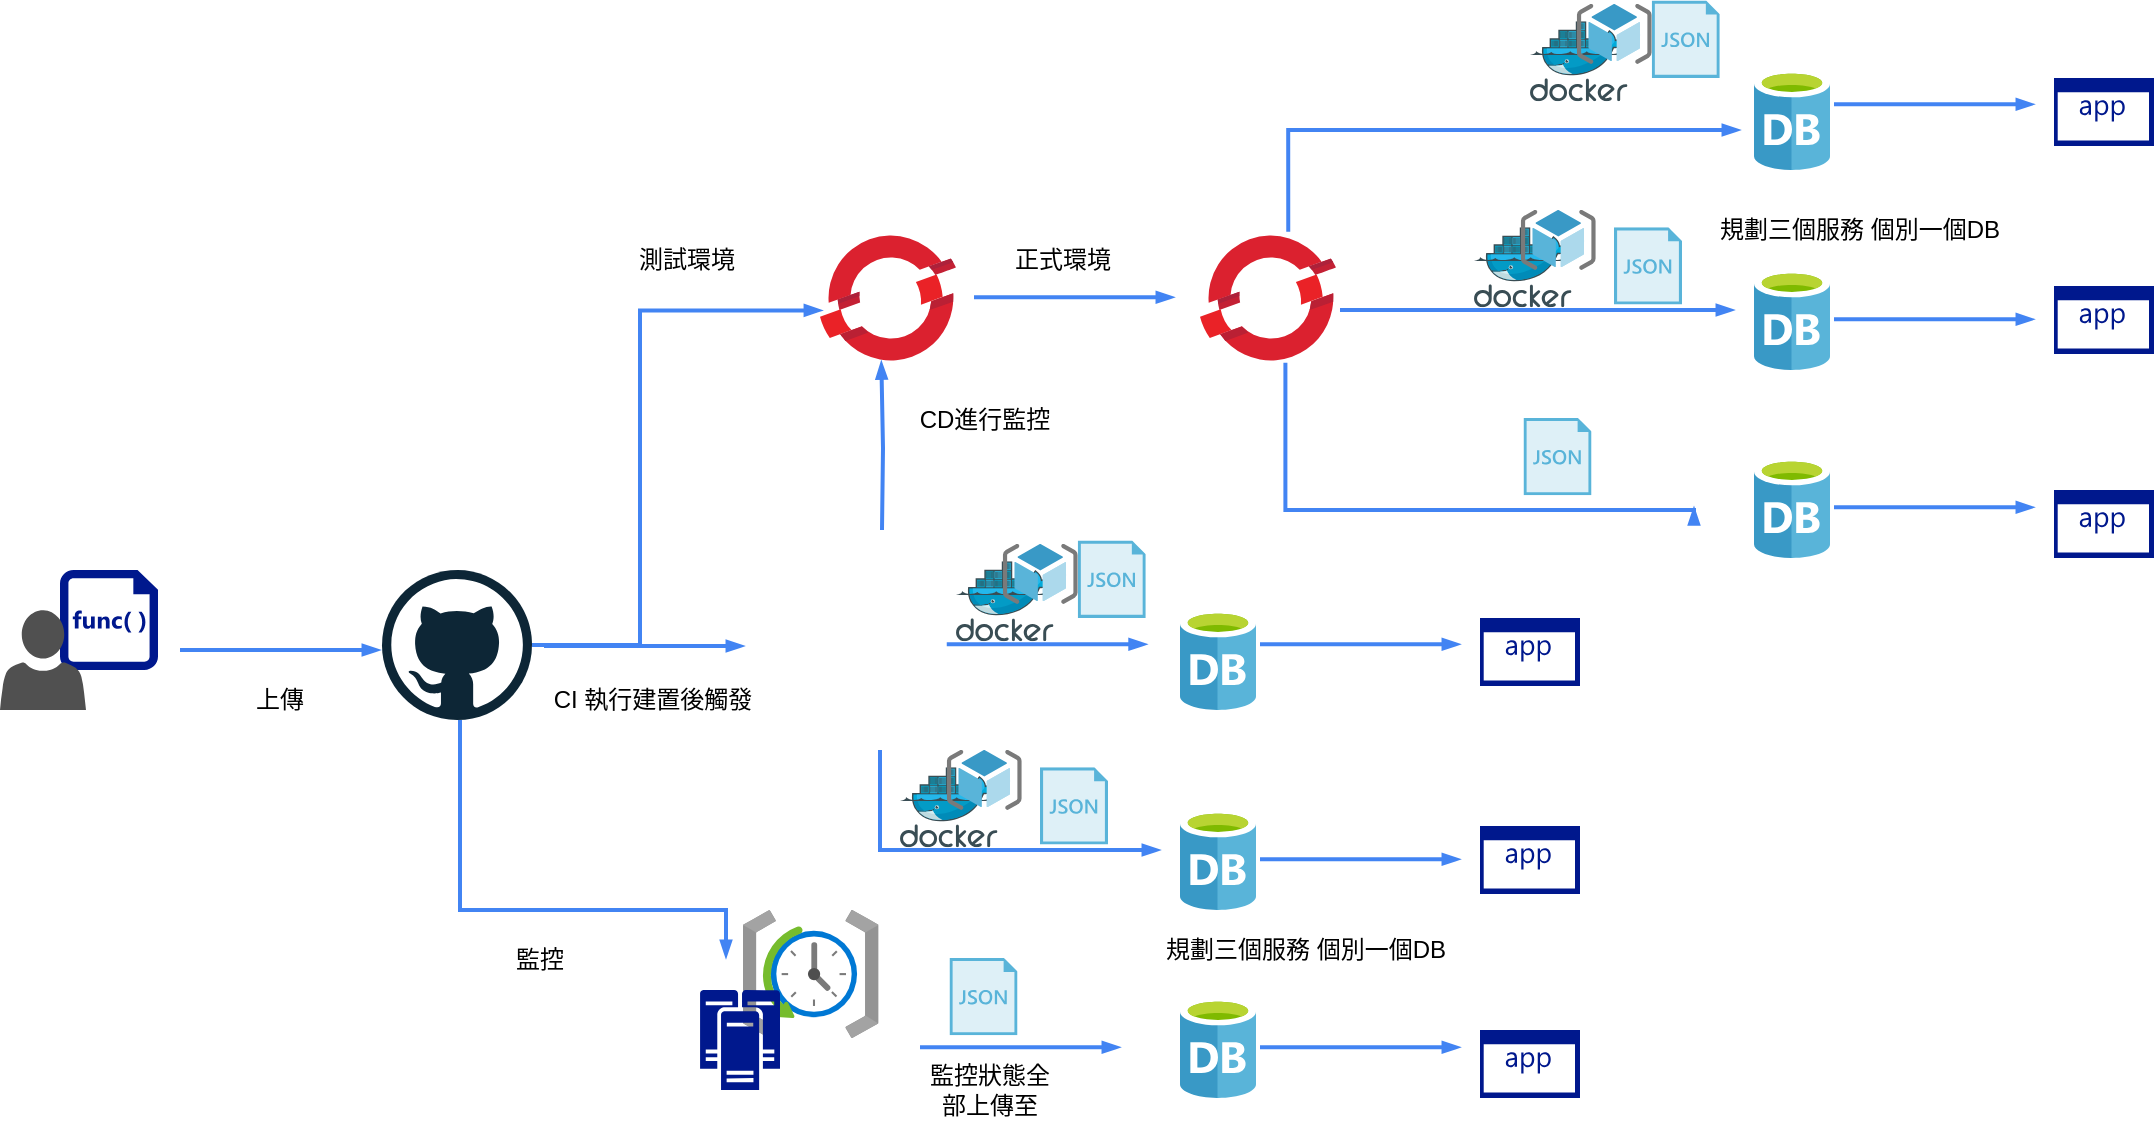 <mxfile version="24.2.5" type="github">
  <diagram id="C5RBs43oDa-KdzZeNtuy" name="Page-1">
    <mxGraphModel dx="989" dy="1635" grid="1" gridSize="10" guides="1" tooltips="1" connect="1" arrows="1" fold="1" page="1" pageScale="1" pageWidth="827" pageHeight="1169" math="0" shadow="0">
      <root>
        <mxCell id="WIyWlLk6GJQsqaUBKTNV-0" />
        <mxCell id="WIyWlLk6GJQsqaUBKTNV-1" parent="WIyWlLk6GJQsqaUBKTNV-0" />
        <mxCell id="BOvwh2sCwzAacRZ0D2Zo-1" value="" style="image;aspect=fixed;html=1;points=[];align=center;fontSize=12;image=img/lib/azure2/containers/Azure_Red_Hat_OpenShift.svg;" vertex="1" parent="WIyWlLk6GJQsqaUBKTNV-1">
          <mxGeometry x="510" y="-60" width="68" height="68" as="geometry" />
        </mxCell>
        <mxCell id="BOvwh2sCwzAacRZ0D2Zo-5" value="" style="sketch=0;aspect=fixed;pointerEvents=1;shadow=0;dashed=0;html=1;strokeColor=none;labelPosition=center;verticalLabelPosition=bottom;verticalAlign=top;align=center;fillColor=#00188D;shape=mxgraph.mscae.enterprise.code_file" vertex="1" parent="WIyWlLk6GJQsqaUBKTNV-1">
          <mxGeometry x="130" y="110" width="49" height="50" as="geometry" />
        </mxCell>
        <mxCell id="BOvwh2sCwzAacRZ0D2Zo-6" value="" style="sketch=0;pointerEvents=1;shadow=0;dashed=0;html=1;strokeColor=none;labelPosition=center;verticalLabelPosition=bottom;verticalAlign=top;align=center;fillColor=#505050;shape=mxgraph.mscae.intune.account_portal" vertex="1" parent="WIyWlLk6GJQsqaUBKTNV-1">
          <mxGeometry x="100" y="130" width="43" height="50" as="geometry" />
        </mxCell>
        <mxCell id="BOvwh2sCwzAacRZ0D2Zo-7" value="" style="edgeStyle=orthogonalEdgeStyle;fontSize=12;html=1;endArrow=blockThin;endFill=1;rounded=0;strokeWidth=2;endSize=4;startSize=4;dashed=0;strokeColor=#4284F3;" edge="1" parent="WIyWlLk6GJQsqaUBKTNV-1">
          <mxGeometry width="100" relative="1" as="geometry">
            <mxPoint x="190" y="150" as="sourcePoint" />
            <mxPoint x="290" y="150" as="targetPoint" />
          </mxGeometry>
        </mxCell>
        <mxCell id="BOvwh2sCwzAacRZ0D2Zo-9" value="" style="image;aspect=fixed;html=1;points=[];align=center;fontSize=12;image=img/lib/azure2/management_governance/Scheduler_Job_Collections.svg;" vertex="1" parent="WIyWlLk6GJQsqaUBKTNV-1">
          <mxGeometry x="471.38" y="280" width="68" height="64" as="geometry" />
        </mxCell>
        <mxCell id="BOvwh2sCwzAacRZ0D2Zo-11" value="監控" style="text;strokeColor=none;align=center;fillColor=none;html=1;verticalAlign=middle;whiteSpace=wrap;rounded=0;" vertex="1" parent="WIyWlLk6GJQsqaUBKTNV-1">
          <mxGeometry x="340" y="290" width="60" height="30" as="geometry" />
        </mxCell>
        <mxCell id="BOvwh2sCwzAacRZ0D2Zo-13" value="" style="edgeStyle=orthogonalEdgeStyle;fontSize=12;html=1;endArrow=blockThin;endFill=1;rounded=0;strokeWidth=2;endSize=4;startSize=4;dashed=0;strokeColor=#4284F3;" edge="1" parent="WIyWlLk6GJQsqaUBKTNV-1">
          <mxGeometry width="100" relative="1" as="geometry">
            <mxPoint x="560" y="348.66" as="sourcePoint" />
            <mxPoint x="660" y="348.66" as="targetPoint" />
          </mxGeometry>
        </mxCell>
        <mxCell id="BOvwh2sCwzAacRZ0D2Zo-14" value="" style="image;sketch=0;aspect=fixed;html=1;points=[];align=center;fontSize=12;image=img/lib/mscae/Database_General.svg;" vertex="1" parent="WIyWlLk6GJQsqaUBKTNV-1">
          <mxGeometry x="690" y="324" width="38" height="50" as="geometry" />
        </mxCell>
        <mxCell id="BOvwh2sCwzAacRZ0D2Zo-16" value="" style="dashed=0;outlineConnect=0;html=1;align=center;labelPosition=center;verticalLabelPosition=bottom;verticalAlign=top;shape=mxgraph.weblogos.github" vertex="1" parent="WIyWlLk6GJQsqaUBKTNV-1">
          <mxGeometry x="291" y="110" width="75" height="75" as="geometry" />
        </mxCell>
        <mxCell id="BOvwh2sCwzAacRZ0D2Zo-17" value="" style="shape=image;verticalLabelPosition=bottom;labelBackgroundColor=default;verticalAlign=top;aspect=fixed;imageAspect=0;image=https://www.jenkins.io/images/logos/jenkins/jenkins.png;" vertex="1" parent="WIyWlLk6GJQsqaUBKTNV-1">
          <mxGeometry x="497.38" y="95.06" width="76" height="104.88" as="geometry" />
        </mxCell>
        <mxCell id="BOvwh2sCwzAacRZ0D2Zo-18" value="上傳" style="text;strokeColor=none;align=center;fillColor=none;html=1;verticalAlign=middle;whiteSpace=wrap;rounded=0;" vertex="1" parent="WIyWlLk6GJQsqaUBKTNV-1">
          <mxGeometry x="210" y="160" width="60" height="30" as="geometry" />
        </mxCell>
        <mxCell id="BOvwh2sCwzAacRZ0D2Zo-19" value="" style="edgeStyle=orthogonalEdgeStyle;fontSize=12;html=1;endArrow=blockThin;endFill=1;rounded=0;strokeWidth=2;endSize=4;startSize=4;dashed=0;strokeColor=#4284F3;" edge="1" parent="WIyWlLk6GJQsqaUBKTNV-1">
          <mxGeometry width="100" relative="1" as="geometry">
            <mxPoint x="372" y="148" as="sourcePoint" />
            <mxPoint x="472" y="148" as="targetPoint" />
          </mxGeometry>
        </mxCell>
        <mxCell id="BOvwh2sCwzAacRZ0D2Zo-21" value="CI 執行建置後觸發" style="text;strokeColor=none;align=center;fillColor=none;html=1;verticalAlign=middle;whiteSpace=wrap;rounded=0;" vertex="1" parent="WIyWlLk6GJQsqaUBKTNV-1">
          <mxGeometry x="373" y="160" width="107" height="30" as="geometry" />
        </mxCell>
        <mxCell id="BOvwh2sCwzAacRZ0D2Zo-22" value="" style="edgeStyle=orthogonalEdgeStyle;fontSize=12;html=1;endArrow=blockThin;endFill=1;rounded=0;strokeWidth=2;endSize=4;startSize=4;dashed=0;strokeColor=#4284F3;" edge="1" parent="WIyWlLk6GJQsqaUBKTNV-1" source="BOvwh2sCwzAacRZ0D2Zo-16">
          <mxGeometry width="100" relative="1" as="geometry">
            <mxPoint x="306" y="240" as="sourcePoint" />
            <mxPoint x="463" y="304.0" as="targetPoint" />
            <Array as="points">
              <mxPoint x="330" y="280" />
              <mxPoint x="463" y="280" />
            </Array>
          </mxGeometry>
        </mxCell>
        <mxCell id="BOvwh2sCwzAacRZ0D2Zo-24" value="監控狀態全部上傳至" style="text;strokeColor=none;align=center;fillColor=none;html=1;verticalAlign=middle;whiteSpace=wrap;rounded=0;" vertex="1" parent="WIyWlLk6GJQsqaUBKTNV-1">
          <mxGeometry x="560" y="350" width="70" height="40" as="geometry" />
        </mxCell>
        <mxCell id="BOvwh2sCwzAacRZ0D2Zo-25" value="" style="image;sketch=0;aspect=fixed;html=1;points=[];align=center;fontSize=12;image=img/lib/mscae/Database_General.svg;" vertex="1" parent="WIyWlLk6GJQsqaUBKTNV-1">
          <mxGeometry x="690" y="230" width="38" height="50" as="geometry" />
        </mxCell>
        <mxCell id="BOvwh2sCwzAacRZ0D2Zo-26" value="" style="image;sketch=0;aspect=fixed;html=1;points=[];align=center;fontSize=12;image=img/lib/mscae/Database_General.svg;" vertex="1" parent="WIyWlLk6GJQsqaUBKTNV-1">
          <mxGeometry x="690" y="130" width="38" height="50" as="geometry" />
        </mxCell>
        <mxCell id="BOvwh2sCwzAacRZ0D2Zo-27" value="" style="edgeStyle=orthogonalEdgeStyle;fontSize=12;html=1;endArrow=blockThin;endFill=1;rounded=0;strokeWidth=2;endSize=4;startSize=4;dashed=0;strokeColor=#4284F3;" edge="1" parent="WIyWlLk6GJQsqaUBKTNV-1">
          <mxGeometry width="100" relative="1" as="geometry">
            <mxPoint x="540" y="200" as="sourcePoint" />
            <mxPoint x="680" y="250" as="targetPoint" />
            <Array as="points">
              <mxPoint x="540" y="250" />
              <mxPoint x="660" y="250" />
            </Array>
          </mxGeometry>
        </mxCell>
        <mxCell id="BOvwh2sCwzAacRZ0D2Zo-28" value="" style="image;sketch=0;aspect=fixed;html=1;points=[];align=center;fontSize=12;image=img/lib/mscae/Docker.svg;" vertex="1" parent="WIyWlLk6GJQsqaUBKTNV-1">
          <mxGeometry x="550" y="208.66" width="48.76" height="39.98" as="geometry" />
        </mxCell>
        <mxCell id="BOvwh2sCwzAacRZ0D2Zo-31" value="" style="edgeStyle=orthogonalEdgeStyle;fontSize=12;html=1;endArrow=blockThin;endFill=1;rounded=0;strokeWidth=2;endSize=4;startSize=4;dashed=0;strokeColor=#4284F3;" edge="1" parent="WIyWlLk6GJQsqaUBKTNV-1">
          <mxGeometry width="100" relative="1" as="geometry">
            <mxPoint x="573.38" y="147.16" as="sourcePoint" />
            <mxPoint x="673.38" y="147.16" as="targetPoint" />
          </mxGeometry>
        </mxCell>
        <mxCell id="BOvwh2sCwzAacRZ0D2Zo-32" value="" style="image;sketch=0;aspect=fixed;html=1;points=[];align=center;fontSize=12;image=img/lib/mscae/Templates.svg;" vertex="1" parent="WIyWlLk6GJQsqaUBKTNV-1">
          <mxGeometry x="620" y="208.66" width="34" height="38.64" as="geometry" />
        </mxCell>
        <mxCell id="BOvwh2sCwzAacRZ0D2Zo-33" value="" style="image;sketch=0;aspect=fixed;html=1;points=[];align=center;fontSize=12;image=img/lib/mscae/Templates.svg;" vertex="1" parent="WIyWlLk6GJQsqaUBKTNV-1">
          <mxGeometry x="574.76" y="304" width="34" height="38.64" as="geometry" />
        </mxCell>
        <mxCell id="BOvwh2sCwzAacRZ0D2Zo-34" value="" style="image;sketch=0;aspect=fixed;html=1;points=[];align=center;fontSize=12;image=img/lib/mscae/Templates.svg;" vertex="1" parent="WIyWlLk6GJQsqaUBKTNV-1">
          <mxGeometry x="638.88" y="95.3" width="34" height="38.64" as="geometry" />
        </mxCell>
        <mxCell id="BOvwh2sCwzAacRZ0D2Zo-35" value="" style="image;sketch=0;aspect=fixed;html=1;points=[];align=center;fontSize=12;image=img/lib/mscae/ResourceGroup.svg;" vertex="1" parent="WIyWlLk6GJQsqaUBKTNV-1">
          <mxGeometry x="573.38" y="199.94" width="37.5" height="30" as="geometry" />
        </mxCell>
        <mxCell id="BOvwh2sCwzAacRZ0D2Zo-37" value="" style="image;sketch=0;aspect=fixed;html=1;points=[];align=center;fontSize=12;image=img/lib/mscae/Docker.svg;" vertex="1" parent="WIyWlLk6GJQsqaUBKTNV-1">
          <mxGeometry x="578" y="105.66" width="48.76" height="39.98" as="geometry" />
        </mxCell>
        <mxCell id="BOvwh2sCwzAacRZ0D2Zo-38" value="" style="image;sketch=0;aspect=fixed;html=1;points=[];align=center;fontSize=12;image=img/lib/mscae/ResourceGroup.svg;" vertex="1" parent="WIyWlLk6GJQsqaUBKTNV-1">
          <mxGeometry x="601.38" y="96.94" width="37.5" height="30" as="geometry" />
        </mxCell>
        <mxCell id="BOvwh2sCwzAacRZ0D2Zo-39" value="" style="edgeStyle=orthogonalEdgeStyle;fontSize=12;html=1;endArrow=blockThin;endFill=1;rounded=0;strokeWidth=2;endSize=4;startSize=4;dashed=0;strokeColor=#4284F3;" edge="1" parent="WIyWlLk6GJQsqaUBKTNV-1">
          <mxGeometry width="100" relative="1" as="geometry">
            <mxPoint x="730" y="348.66" as="sourcePoint" />
            <mxPoint x="830" y="348.66" as="targetPoint" />
          </mxGeometry>
        </mxCell>
        <mxCell id="BOvwh2sCwzAacRZ0D2Zo-40" value="" style="edgeStyle=orthogonalEdgeStyle;fontSize=12;html=1;endArrow=blockThin;endFill=1;rounded=0;strokeWidth=2;endSize=4;startSize=4;dashed=0;strokeColor=#4284F3;" edge="1" parent="WIyWlLk6GJQsqaUBKTNV-1">
          <mxGeometry width="100" relative="1" as="geometry">
            <mxPoint x="730" y="254.66" as="sourcePoint" />
            <mxPoint x="830" y="254.66" as="targetPoint" />
          </mxGeometry>
        </mxCell>
        <mxCell id="BOvwh2sCwzAacRZ0D2Zo-41" value="" style="edgeStyle=orthogonalEdgeStyle;fontSize=12;html=1;endArrow=blockThin;endFill=1;rounded=0;strokeWidth=2;endSize=4;startSize=4;dashed=0;strokeColor=#4284F3;" edge="1" parent="WIyWlLk6GJQsqaUBKTNV-1">
          <mxGeometry width="100" relative="1" as="geometry">
            <mxPoint x="730" y="147.16" as="sourcePoint" />
            <mxPoint x="830" y="147.16" as="targetPoint" />
          </mxGeometry>
        </mxCell>
        <mxCell id="BOvwh2sCwzAacRZ0D2Zo-42" value="" style="sketch=0;aspect=fixed;pointerEvents=1;shadow=0;dashed=0;html=1;strokeColor=none;labelPosition=center;verticalLabelPosition=bottom;verticalAlign=top;align=center;fillColor=#00188D;shape=mxgraph.mscae.enterprise.application" vertex="1" parent="WIyWlLk6GJQsqaUBKTNV-1">
          <mxGeometry x="840" y="134" width="50" height="34" as="geometry" />
        </mxCell>
        <mxCell id="BOvwh2sCwzAacRZ0D2Zo-43" value="" style="sketch=0;aspect=fixed;pointerEvents=1;shadow=0;dashed=0;html=1;strokeColor=none;labelPosition=center;verticalLabelPosition=bottom;verticalAlign=top;align=center;fillColor=#00188D;shape=mxgraph.mscae.enterprise.application" vertex="1" parent="WIyWlLk6GJQsqaUBKTNV-1">
          <mxGeometry x="840" y="238" width="50" height="34" as="geometry" />
        </mxCell>
        <mxCell id="BOvwh2sCwzAacRZ0D2Zo-44" value="" style="sketch=0;aspect=fixed;pointerEvents=1;shadow=0;dashed=0;html=1;strokeColor=none;labelPosition=center;verticalLabelPosition=bottom;verticalAlign=top;align=center;fillColor=#00188D;shape=mxgraph.mscae.enterprise.application" vertex="1" parent="WIyWlLk6GJQsqaUBKTNV-1">
          <mxGeometry x="840" y="340" width="50" height="34" as="geometry" />
        </mxCell>
        <mxCell id="BOvwh2sCwzAacRZ0D2Zo-45" value="" style="edgeStyle=orthogonalEdgeStyle;fontSize=12;html=1;endArrow=blockThin;endFill=1;rounded=0;strokeWidth=2;endSize=4;startSize=4;dashed=0;strokeColor=#4284F3;entryX=0.015;entryY=0.591;entryDx=0;entryDy=0;entryPerimeter=0;" edge="1" parent="WIyWlLk6GJQsqaUBKTNV-1" source="BOvwh2sCwzAacRZ0D2Zo-16" target="BOvwh2sCwzAacRZ0D2Zo-1">
          <mxGeometry width="100" relative="1" as="geometry">
            <mxPoint x="320" y="94.61" as="sourcePoint" />
            <mxPoint x="420" y="94.61" as="targetPoint" />
            <Array as="points">
              <mxPoint x="420" y="147" />
              <mxPoint x="420" y="-20" />
            </Array>
          </mxGeometry>
        </mxCell>
        <mxCell id="BOvwh2sCwzAacRZ0D2Zo-46" value="" style="edgeStyle=orthogonalEdgeStyle;fontSize=12;html=1;endArrow=blockThin;endFill=1;rounded=0;strokeWidth=2;endSize=4;startSize=4;dashed=0;strokeColor=#4284F3;entryX=0.451;entryY=0.966;entryDx=0;entryDy=0;entryPerimeter=0;" edge="1" parent="WIyWlLk6GJQsqaUBKTNV-1" target="BOvwh2sCwzAacRZ0D2Zo-1">
          <mxGeometry width="100" relative="1" as="geometry">
            <mxPoint x="541" y="90" as="sourcePoint" />
            <mxPoint x="638.88" y="90" as="targetPoint" />
          </mxGeometry>
        </mxCell>
        <mxCell id="BOvwh2sCwzAacRZ0D2Zo-48" value="CD進行監控" style="text;strokeColor=none;align=center;fillColor=none;html=1;verticalAlign=middle;whiteSpace=wrap;rounded=0;" vertex="1" parent="WIyWlLk6GJQsqaUBKTNV-1">
          <mxGeometry x="539.38" y="20" width="107" height="30" as="geometry" />
        </mxCell>
        <mxCell id="BOvwh2sCwzAacRZ0D2Zo-49" value="測試環境" style="text;strokeColor=none;align=center;fillColor=none;html=1;verticalAlign=middle;whiteSpace=wrap;rounded=0;" vertex="1" parent="WIyWlLk6GJQsqaUBKTNV-1">
          <mxGeometry x="390.38" y="-60" width="107" height="30" as="geometry" />
        </mxCell>
        <mxCell id="BOvwh2sCwzAacRZ0D2Zo-51" value="" style="edgeStyle=orthogonalEdgeStyle;fontSize=12;html=1;endArrow=blockThin;endFill=1;rounded=0;strokeWidth=2;endSize=4;startSize=4;dashed=0;strokeColor=#4284F3;" edge="1" parent="WIyWlLk6GJQsqaUBKTNV-1">
          <mxGeometry width="100" relative="1" as="geometry">
            <mxPoint x="587" y="-26.34" as="sourcePoint" />
            <mxPoint x="687" y="-26.34" as="targetPoint" />
          </mxGeometry>
        </mxCell>
        <mxCell id="BOvwh2sCwzAacRZ0D2Zo-52" value="" style="image;aspect=fixed;html=1;points=[];align=center;fontSize=12;image=img/lib/azure2/containers/Azure_Red_Hat_OpenShift.svg;" vertex="1" parent="WIyWlLk6GJQsqaUBKTNV-1">
          <mxGeometry x="700" y="-60" width="68" height="68" as="geometry" />
        </mxCell>
        <mxCell id="BOvwh2sCwzAacRZ0D2Zo-53" value="正式環境" style="text;strokeColor=none;align=center;fillColor=none;html=1;verticalAlign=middle;whiteSpace=wrap;rounded=0;" vertex="1" parent="WIyWlLk6GJQsqaUBKTNV-1">
          <mxGeometry x="578" y="-60" width="107" height="30" as="geometry" />
        </mxCell>
        <mxCell id="BOvwh2sCwzAacRZ0D2Zo-54" value="" style="edgeStyle=orthogonalEdgeStyle;fontSize=12;html=1;endArrow=blockThin;endFill=1;rounded=0;strokeWidth=2;endSize=4;startSize=4;dashed=0;strokeColor=#4284F3;exitX=0.628;exitY=0.976;exitDx=0;exitDy=0;exitPerimeter=0;" edge="1" parent="WIyWlLk6GJQsqaUBKTNV-1" source="BOvwh2sCwzAacRZ0D2Zo-52">
          <mxGeometry width="100" relative="1" as="geometry">
            <mxPoint x="760" y="79" as="sourcePoint" />
            <mxPoint x="947" y="78.66" as="targetPoint" />
            <Array as="points">
              <mxPoint x="743" y="80" />
              <mxPoint x="947" y="80" />
            </Array>
          </mxGeometry>
        </mxCell>
        <mxCell id="BOvwh2sCwzAacRZ0D2Zo-55" value="" style="image;sketch=0;aspect=fixed;html=1;points=[];align=center;fontSize=12;image=img/lib/mscae/Database_General.svg;" vertex="1" parent="WIyWlLk6GJQsqaUBKTNV-1">
          <mxGeometry x="977" y="54" width="38" height="50" as="geometry" />
        </mxCell>
        <mxCell id="BOvwh2sCwzAacRZ0D2Zo-56" value="規劃三個服務 個別一個DB" style="text;strokeColor=none;align=center;fillColor=none;html=1;verticalAlign=middle;whiteSpace=wrap;rounded=0;" vertex="1" parent="WIyWlLk6GJQsqaUBKTNV-1">
          <mxGeometry x="950" y="-80.06" width="160" height="40" as="geometry" />
        </mxCell>
        <mxCell id="BOvwh2sCwzAacRZ0D2Zo-57" value="" style="image;sketch=0;aspect=fixed;html=1;points=[];align=center;fontSize=12;image=img/lib/mscae/Database_General.svg;" vertex="1" parent="WIyWlLk6GJQsqaUBKTNV-1">
          <mxGeometry x="977" y="-40" width="38" height="50" as="geometry" />
        </mxCell>
        <mxCell id="BOvwh2sCwzAacRZ0D2Zo-58" value="" style="image;sketch=0;aspect=fixed;html=1;points=[];align=center;fontSize=12;image=img/lib/mscae/Database_General.svg;" vertex="1" parent="WIyWlLk6GJQsqaUBKTNV-1">
          <mxGeometry x="977" y="-140" width="38" height="50" as="geometry" />
        </mxCell>
        <mxCell id="BOvwh2sCwzAacRZ0D2Zo-59" value="" style="edgeStyle=orthogonalEdgeStyle;fontSize=12;html=1;endArrow=blockThin;endFill=1;rounded=0;strokeWidth=2;endSize=4;startSize=4;dashed=0;strokeColor=#4284F3;" edge="1" parent="WIyWlLk6GJQsqaUBKTNV-1">
          <mxGeometry width="100" relative="1" as="geometry">
            <mxPoint x="770" y="-20" as="sourcePoint" />
            <mxPoint x="967" y="-20" as="targetPoint" />
            <Array as="points">
              <mxPoint x="827" y="-20" />
              <mxPoint x="947" y="-20" />
            </Array>
          </mxGeometry>
        </mxCell>
        <mxCell id="BOvwh2sCwzAacRZ0D2Zo-60" value="" style="image;sketch=0;aspect=fixed;html=1;points=[];align=center;fontSize=12;image=img/lib/mscae/Docker.svg;" vertex="1" parent="WIyWlLk6GJQsqaUBKTNV-1">
          <mxGeometry x="837" y="-61.34" width="48.76" height="39.98" as="geometry" />
        </mxCell>
        <mxCell id="BOvwh2sCwzAacRZ0D2Zo-61" value="" style="edgeStyle=orthogonalEdgeStyle;fontSize=12;html=1;endArrow=blockThin;endFill=1;rounded=0;strokeWidth=2;endSize=4;startSize=4;dashed=0;strokeColor=#4284F3;exitX=0.649;exitY=0.013;exitDx=0;exitDy=0;exitPerimeter=0;" edge="1" parent="WIyWlLk6GJQsqaUBKTNV-1" source="BOvwh2sCwzAacRZ0D2Zo-52">
          <mxGeometry width="100" relative="1" as="geometry">
            <mxPoint x="740" y="-90" as="sourcePoint" />
            <mxPoint x="970" y="-110" as="targetPoint" />
            <Array as="points">
              <mxPoint x="744" y="-110" />
              <mxPoint x="960" y="-110" />
            </Array>
          </mxGeometry>
        </mxCell>
        <mxCell id="BOvwh2sCwzAacRZ0D2Zo-62" value="" style="image;sketch=0;aspect=fixed;html=1;points=[];align=center;fontSize=12;image=img/lib/mscae/Templates.svg;" vertex="1" parent="WIyWlLk6GJQsqaUBKTNV-1">
          <mxGeometry x="907" y="-61.34" width="34" height="38.64" as="geometry" />
        </mxCell>
        <mxCell id="BOvwh2sCwzAacRZ0D2Zo-63" value="" style="image;sketch=0;aspect=fixed;html=1;points=[];align=center;fontSize=12;image=img/lib/mscae/Templates.svg;" vertex="1" parent="WIyWlLk6GJQsqaUBKTNV-1">
          <mxGeometry x="861.76" y="34" width="34" height="38.64" as="geometry" />
        </mxCell>
        <mxCell id="BOvwh2sCwzAacRZ0D2Zo-64" value="" style="image;sketch=0;aspect=fixed;html=1;points=[];align=center;fontSize=12;image=img/lib/mscae/Templates.svg;" vertex="1" parent="WIyWlLk6GJQsqaUBKTNV-1">
          <mxGeometry x="925.88" y="-174.7" width="34" height="38.64" as="geometry" />
        </mxCell>
        <mxCell id="BOvwh2sCwzAacRZ0D2Zo-65" value="" style="image;sketch=0;aspect=fixed;html=1;points=[];align=center;fontSize=12;image=img/lib/mscae/ResourceGroup.svg;" vertex="1" parent="WIyWlLk6GJQsqaUBKTNV-1">
          <mxGeometry x="860.38" y="-70.06" width="37.5" height="30" as="geometry" />
        </mxCell>
        <mxCell id="BOvwh2sCwzAacRZ0D2Zo-66" value="" style="image;sketch=0;aspect=fixed;html=1;points=[];align=center;fontSize=12;image=img/lib/mscae/Docker.svg;" vertex="1" parent="WIyWlLk6GJQsqaUBKTNV-1">
          <mxGeometry x="865" y="-164.34" width="48.76" height="39.98" as="geometry" />
        </mxCell>
        <mxCell id="BOvwh2sCwzAacRZ0D2Zo-67" value="" style="image;sketch=0;aspect=fixed;html=1;points=[];align=center;fontSize=12;image=img/lib/mscae/ResourceGroup.svg;" vertex="1" parent="WIyWlLk6GJQsqaUBKTNV-1">
          <mxGeometry x="888.38" y="-173.06" width="37.5" height="30" as="geometry" />
        </mxCell>
        <mxCell id="BOvwh2sCwzAacRZ0D2Zo-68" value="" style="edgeStyle=orthogonalEdgeStyle;fontSize=12;html=1;endArrow=blockThin;endFill=1;rounded=0;strokeWidth=2;endSize=4;startSize=4;dashed=0;strokeColor=#4284F3;" edge="1" parent="WIyWlLk6GJQsqaUBKTNV-1">
          <mxGeometry width="100" relative="1" as="geometry">
            <mxPoint x="1017" y="78.66" as="sourcePoint" />
            <mxPoint x="1117" y="78.66" as="targetPoint" />
          </mxGeometry>
        </mxCell>
        <mxCell id="BOvwh2sCwzAacRZ0D2Zo-69" value="" style="edgeStyle=orthogonalEdgeStyle;fontSize=12;html=1;endArrow=blockThin;endFill=1;rounded=0;strokeWidth=2;endSize=4;startSize=4;dashed=0;strokeColor=#4284F3;" edge="1" parent="WIyWlLk6GJQsqaUBKTNV-1">
          <mxGeometry width="100" relative="1" as="geometry">
            <mxPoint x="1017" y="-15.34" as="sourcePoint" />
            <mxPoint x="1117" y="-15.34" as="targetPoint" />
          </mxGeometry>
        </mxCell>
        <mxCell id="BOvwh2sCwzAacRZ0D2Zo-70" value="" style="edgeStyle=orthogonalEdgeStyle;fontSize=12;html=1;endArrow=blockThin;endFill=1;rounded=0;strokeWidth=2;endSize=4;startSize=4;dashed=0;strokeColor=#4284F3;" edge="1" parent="WIyWlLk6GJQsqaUBKTNV-1">
          <mxGeometry width="100" relative="1" as="geometry">
            <mxPoint x="1017" y="-122.84" as="sourcePoint" />
            <mxPoint x="1117" y="-122.84" as="targetPoint" />
          </mxGeometry>
        </mxCell>
        <mxCell id="BOvwh2sCwzAacRZ0D2Zo-71" value="" style="sketch=0;aspect=fixed;pointerEvents=1;shadow=0;dashed=0;html=1;strokeColor=none;labelPosition=center;verticalLabelPosition=bottom;verticalAlign=top;align=center;fillColor=#00188D;shape=mxgraph.mscae.enterprise.application" vertex="1" parent="WIyWlLk6GJQsqaUBKTNV-1">
          <mxGeometry x="1127" y="-136" width="50" height="34" as="geometry" />
        </mxCell>
        <mxCell id="BOvwh2sCwzAacRZ0D2Zo-72" value="" style="sketch=0;aspect=fixed;pointerEvents=1;shadow=0;dashed=0;html=1;strokeColor=none;labelPosition=center;verticalLabelPosition=bottom;verticalAlign=top;align=center;fillColor=#00188D;shape=mxgraph.mscae.enterprise.application" vertex="1" parent="WIyWlLk6GJQsqaUBKTNV-1">
          <mxGeometry x="1127" y="-32" width="50" height="34" as="geometry" />
        </mxCell>
        <mxCell id="BOvwh2sCwzAacRZ0D2Zo-73" value="" style="sketch=0;aspect=fixed;pointerEvents=1;shadow=0;dashed=0;html=1;strokeColor=none;labelPosition=center;verticalLabelPosition=bottom;verticalAlign=top;align=center;fillColor=#00188D;shape=mxgraph.mscae.enterprise.application" vertex="1" parent="WIyWlLk6GJQsqaUBKTNV-1">
          <mxGeometry x="1127" y="70" width="50" height="34" as="geometry" />
        </mxCell>
        <mxCell id="BOvwh2sCwzAacRZ0D2Zo-75" value="規劃三個服務 個別一個DB" style="text;strokeColor=none;align=center;fillColor=none;html=1;verticalAlign=middle;whiteSpace=wrap;rounded=0;" vertex="1" parent="WIyWlLk6GJQsqaUBKTNV-1">
          <mxGeometry x="672.88" y="280" width="160" height="40" as="geometry" />
        </mxCell>
        <mxCell id="BOvwh2sCwzAacRZ0D2Zo-76" value="" style="sketch=0;aspect=fixed;pointerEvents=1;shadow=0;dashed=0;html=1;strokeColor=none;labelPosition=center;verticalLabelPosition=bottom;verticalAlign=top;align=center;fillColor=#00188D;shape=mxgraph.mscae.enterprise.cluster_server" vertex="1" parent="WIyWlLk6GJQsqaUBKTNV-1">
          <mxGeometry x="450" y="320" width="40" height="50" as="geometry" />
        </mxCell>
      </root>
    </mxGraphModel>
  </diagram>
</mxfile>
